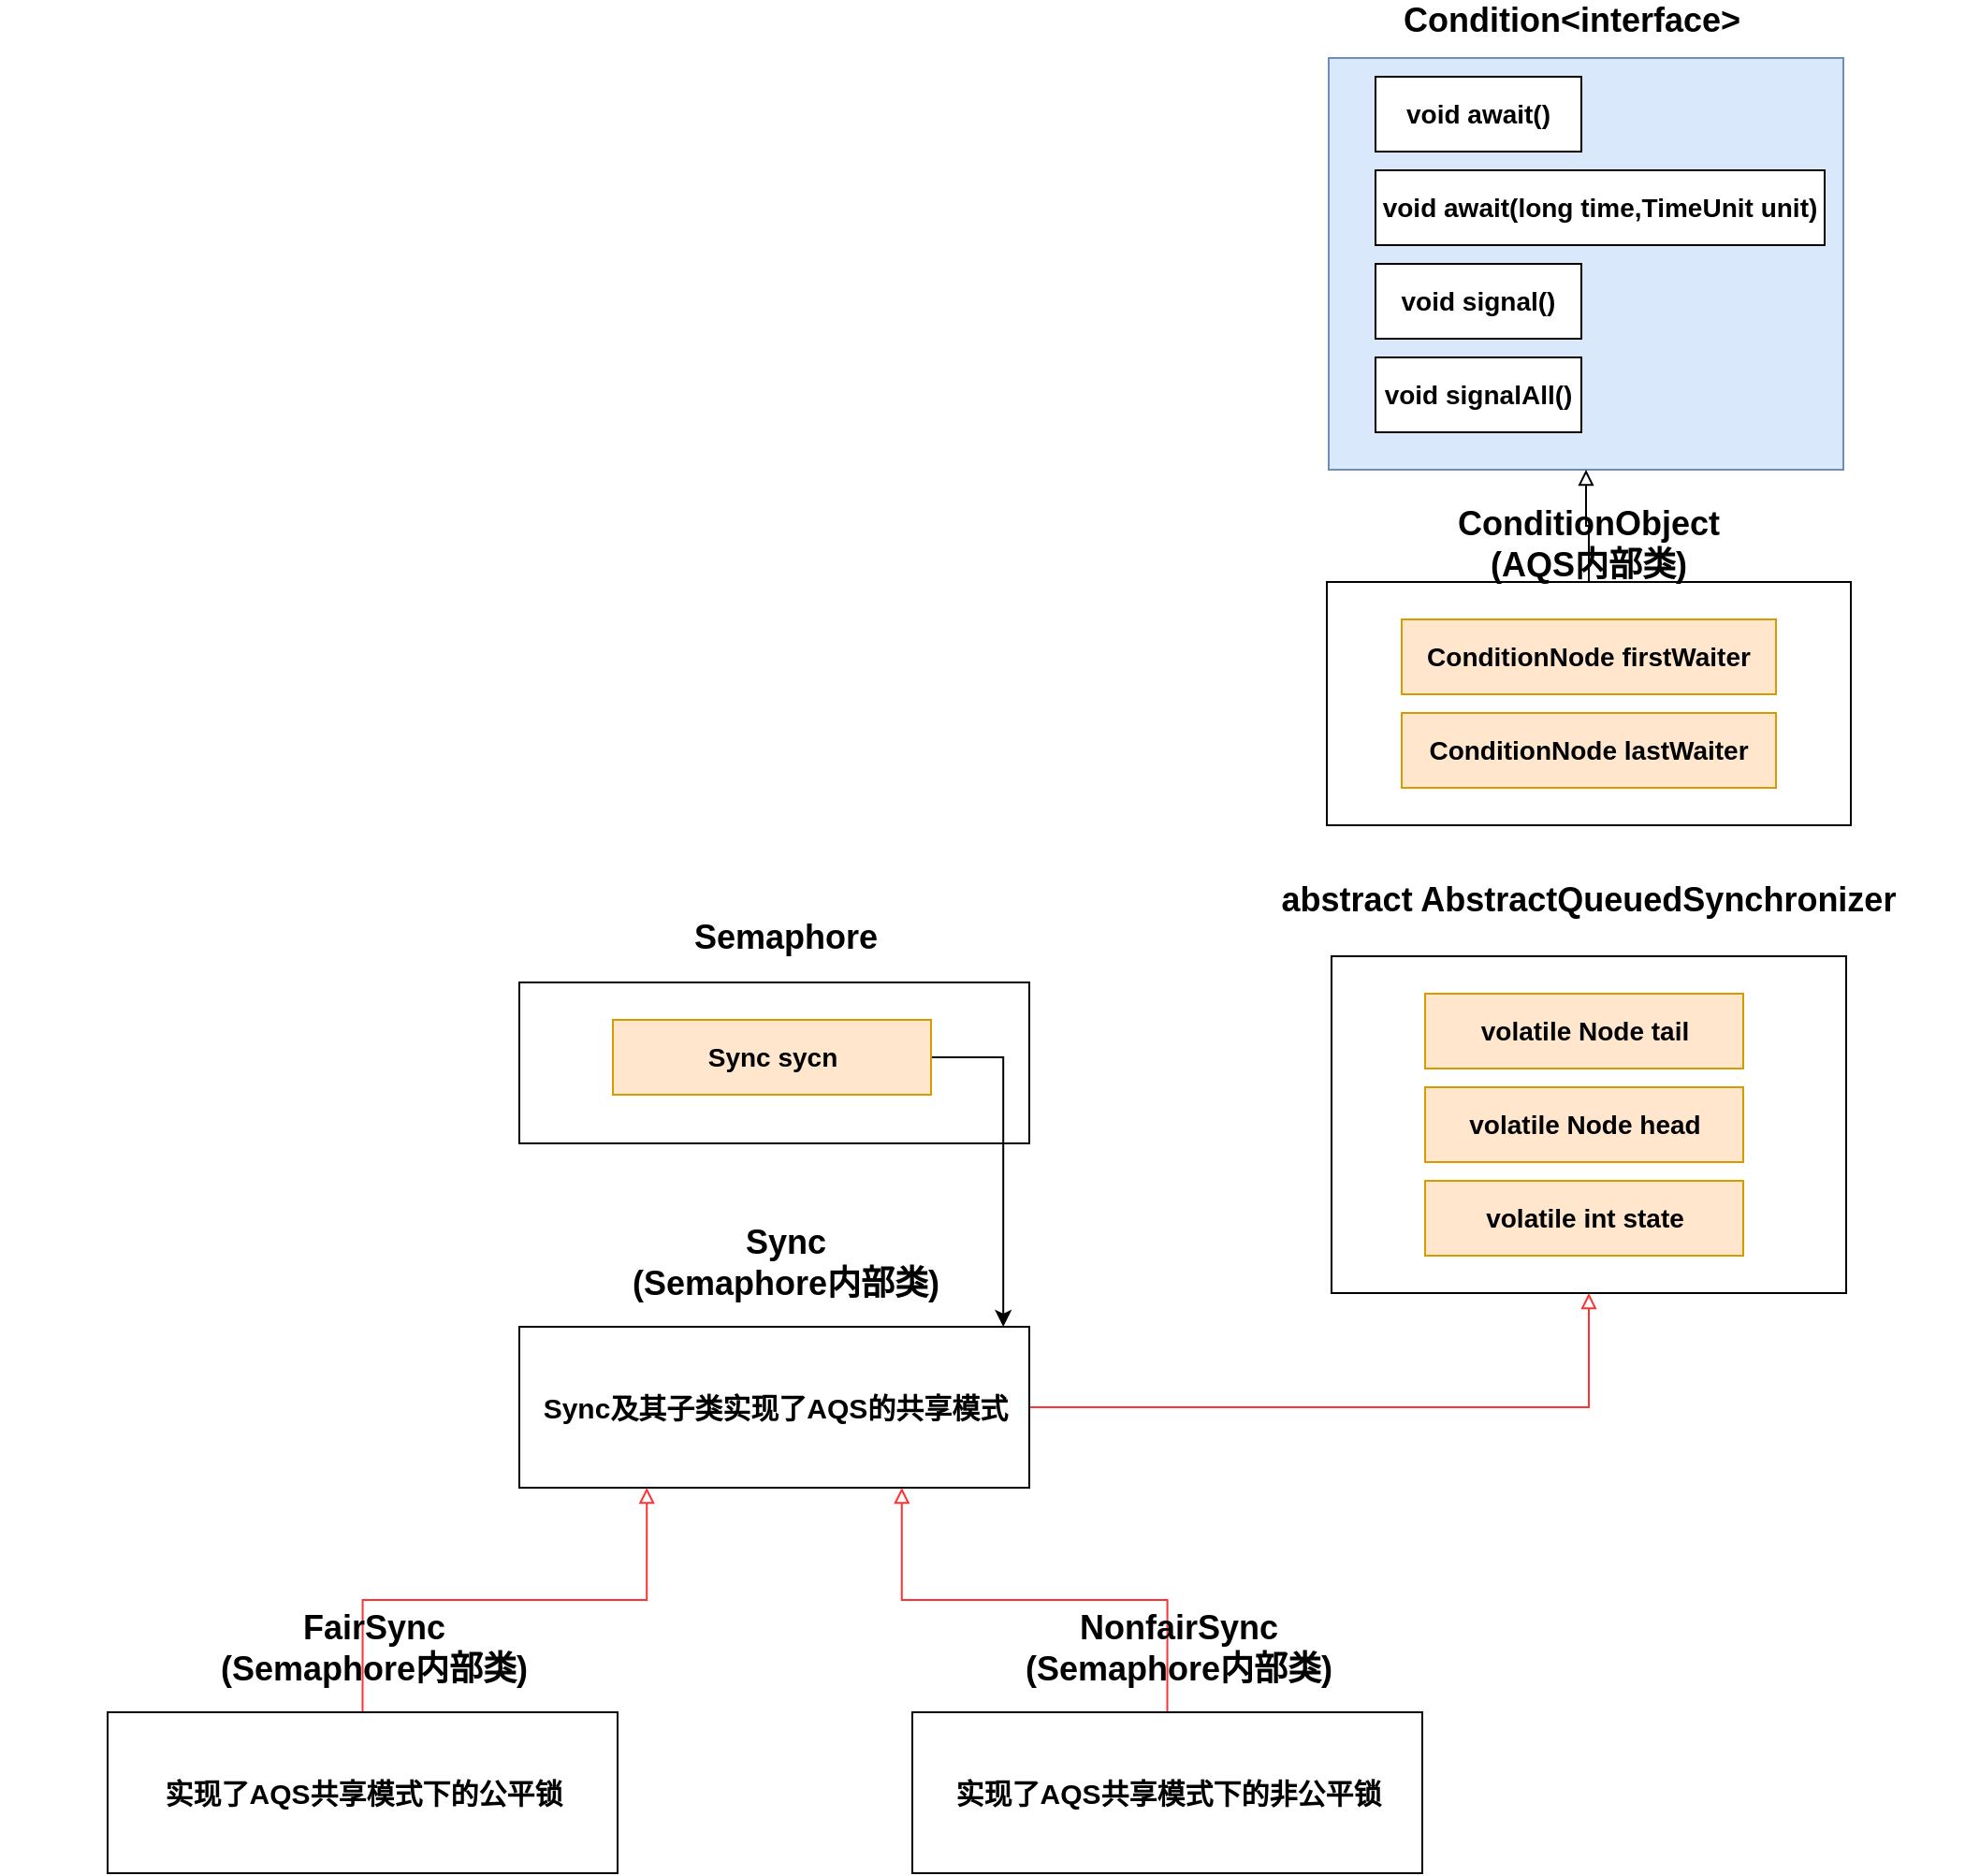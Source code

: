 <mxfile version="15.2.7" type="device"><diagram id="DnqsT7tfu0l6K7Hs0Ibr" name="第 1 页"><mxGraphModel dx="2290" dy="846" grid="1" gridSize="10" guides="1" tooltips="1" connect="1" arrows="1" fold="1" page="1" pageScale="1" pageWidth="827" pageHeight="1169" math="0" shadow="0"><root><mxCell id="0"/><mxCell id="1" parent="0"/><mxCell id="j5-bwXfvJ0_B7ZF4bXqg-8" value="" style="rounded=0;whiteSpace=wrap;html=1;fillColor=#dae8fc;strokeColor=#6c8ebf;" vertex="1" parent="1"><mxGeometry x="460" y="50" width="275" height="220" as="geometry"/></mxCell><mxCell id="j5-bwXfvJ0_B7ZF4bXqg-9" value="&lt;b&gt;&lt;font style=&quot;font-size: 14px&quot;&gt;void await()&lt;/font&gt;&lt;/b&gt;" style="rounded=0;whiteSpace=wrap;html=1;" vertex="1" parent="1"><mxGeometry x="485" y="60" width="110" height="40" as="geometry"/></mxCell><mxCell id="j5-bwXfvJ0_B7ZF4bXqg-10" value="&lt;b&gt;&lt;font style=&quot;font-size: 14px&quot;&gt;void await(long time,TimeUnit unit)&lt;/font&gt;&lt;/b&gt;" style="rounded=0;whiteSpace=wrap;html=1;" vertex="1" parent="1"><mxGeometry x="485" y="110" width="240" height="40" as="geometry"/></mxCell><mxCell id="j5-bwXfvJ0_B7ZF4bXqg-11" value="&lt;b&gt;&lt;font style=&quot;font-size: 14px&quot;&gt;void signal()&lt;/font&gt;&lt;/b&gt;" style="rounded=0;whiteSpace=wrap;html=1;" vertex="1" parent="1"><mxGeometry x="485" y="160" width="110" height="40" as="geometry"/></mxCell><mxCell id="j5-bwXfvJ0_B7ZF4bXqg-12" value="&lt;b&gt;&lt;font style=&quot;font-size: 14px&quot;&gt;void signalAll()&lt;/font&gt;&lt;/b&gt;" style="rounded=0;whiteSpace=wrap;html=1;" vertex="1" parent="1"><mxGeometry x="485" y="210" width="110" height="40" as="geometry"/></mxCell><mxCell id="j5-bwXfvJ0_B7ZF4bXqg-13" value="&lt;b&gt;&lt;font style=&quot;font-size: 18px&quot;&gt;Condition&amp;lt;interface&amp;gt;&lt;/font&gt;&lt;/b&gt;" style="text;html=1;strokeColor=none;fillColor=none;align=center;verticalAlign=middle;whiteSpace=wrap;rounded=0;" vertex="1" parent="1"><mxGeometry x="570" y="20" width="40" height="20" as="geometry"/></mxCell><mxCell id="j5-bwXfvJ0_B7ZF4bXqg-15" value="" style="rounded=0;whiteSpace=wrap;html=1;" vertex="1" parent="1"><mxGeometry x="461.5" y="530" width="275" height="180" as="geometry"/></mxCell><mxCell id="j5-bwXfvJ0_B7ZF4bXqg-16" value="&lt;b&gt;&lt;font style=&quot;font-size: 18px&quot;&gt;abstract AbstractQueuedSynchronizer&lt;/font&gt;&lt;/b&gt;" style="text;html=1;strokeColor=none;fillColor=none;align=center;verticalAlign=middle;whiteSpace=wrap;rounded=0;" vertex="1" parent="1"><mxGeometry x="399" y="490" width="400" height="20" as="geometry"/></mxCell><mxCell id="j5-bwXfvJ0_B7ZF4bXqg-17" value="&lt;b&gt;&lt;font style=&quot;font-size: 14px&quot;&gt;volatile Node tail&lt;/font&gt;&lt;/b&gt;" style="rounded=0;whiteSpace=wrap;html=1;fillColor=#ffe6cc;strokeColor=#d79b00;" vertex="1" parent="1"><mxGeometry x="511.5" y="550" width="170" height="40" as="geometry"/></mxCell><mxCell id="j5-bwXfvJ0_B7ZF4bXqg-18" value="&lt;b&gt;&lt;font style=&quot;font-size: 14px&quot;&gt;volatile int state&lt;/font&gt;&lt;/b&gt;" style="rounded=0;whiteSpace=wrap;html=1;fillColor=#ffe6cc;strokeColor=#d79b00;" vertex="1" parent="1"><mxGeometry x="511.5" y="650" width="170" height="40" as="geometry"/></mxCell><mxCell id="j5-bwXfvJ0_B7ZF4bXqg-19" value="&lt;b&gt;&lt;font style=&quot;font-size: 14px&quot;&gt;volatile Node head&lt;/font&gt;&lt;/b&gt;" style="rounded=0;whiteSpace=wrap;html=1;fillColor=#ffe6cc;strokeColor=#d79b00;" vertex="1" parent="1"><mxGeometry x="511.5" y="600" width="170" height="40" as="geometry"/></mxCell><mxCell id="j5-bwXfvJ0_B7ZF4bXqg-20" style="edgeStyle=orthogonalEdgeStyle;rounded=0;orthogonalLoop=1;jettySize=auto;html=1;exitX=0.5;exitY=0;exitDx=0;exitDy=0;entryX=0.5;entryY=1;entryDx=0;entryDy=0;endArrow=block;endFill=0;" edge="1" parent="1" source="j5-bwXfvJ0_B7ZF4bXqg-21" target="j5-bwXfvJ0_B7ZF4bXqg-8"><mxGeometry relative="1" as="geometry"/></mxCell><mxCell id="j5-bwXfvJ0_B7ZF4bXqg-21" value="" style="rounded=0;whiteSpace=wrap;html=1;" vertex="1" parent="1"><mxGeometry x="459" y="330" width="280" height="130" as="geometry"/></mxCell><mxCell id="j5-bwXfvJ0_B7ZF4bXqg-22" value="&lt;b&gt;&lt;font style=&quot;font-size: 18px&quot;&gt;ConditionObject&lt;br&gt;(AQS内部类)&lt;br&gt;&lt;/font&gt;&lt;/b&gt;" style="text;html=1;strokeColor=none;fillColor=none;align=center;verticalAlign=middle;whiteSpace=wrap;rounded=0;" vertex="1" parent="1"><mxGeometry x="519" y="300" width="160" height="20" as="geometry"/></mxCell><mxCell id="j5-bwXfvJ0_B7ZF4bXqg-23" value="&lt;b&gt;&lt;font style=&quot;font-size: 14px&quot;&gt;ConditionNode firstWaiter&lt;/font&gt;&lt;/b&gt;" style="rounded=0;whiteSpace=wrap;html=1;fillColor=#ffe6cc;strokeColor=#d79b00;" vertex="1" parent="1"><mxGeometry x="499" y="350" width="200" height="40" as="geometry"/></mxCell><mxCell id="j5-bwXfvJ0_B7ZF4bXqg-24" value="&lt;b&gt;&lt;font style=&quot;font-size: 14px&quot;&gt;ConditionNode lastWaiter&lt;/font&gt;&lt;/b&gt;" style="rounded=0;whiteSpace=wrap;html=1;fillColor=#ffe6cc;strokeColor=#d79b00;" vertex="1" parent="1"><mxGeometry x="499" y="400" width="200" height="40" as="geometry"/></mxCell><mxCell id="j5-bwXfvJ0_B7ZF4bXqg-26" value="" style="rounded=0;whiteSpace=wrap;html=1;" vertex="1" parent="1"><mxGeometry x="27.5" y="544" width="272.5" height="86" as="geometry"/></mxCell><mxCell id="j5-bwXfvJ0_B7ZF4bXqg-27" style="edgeStyle=orthogonalEdgeStyle;rounded=0;orthogonalLoop=1;jettySize=auto;html=1;exitX=1;exitY=0.5;exitDx=0;exitDy=0;entryX=0.949;entryY=0;entryDx=0;entryDy=0;entryPerimeter=0;endArrow=classic;endFill=1;strokeColor=#000000;" edge="1" parent="1" source="j5-bwXfvJ0_B7ZF4bXqg-28" target="j5-bwXfvJ0_B7ZF4bXqg-31"><mxGeometry relative="1" as="geometry"/></mxCell><mxCell id="j5-bwXfvJ0_B7ZF4bXqg-28" value="&lt;b&gt;&lt;font style=&quot;font-size: 14px&quot;&gt;Sync sycn&lt;/font&gt;&lt;/b&gt;" style="rounded=0;whiteSpace=wrap;html=1;fillColor=#ffe6cc;strokeColor=#d79b00;" vertex="1" parent="1"><mxGeometry x="77.5" y="564" width="170" height="40" as="geometry"/></mxCell><mxCell id="j5-bwXfvJ0_B7ZF4bXqg-29" value="&lt;b&gt;&lt;font style=&quot;font-size: 18px&quot;&gt;Semaphore&lt;/font&gt;&lt;/b&gt;" style="text;html=1;strokeColor=none;fillColor=none;align=center;verticalAlign=middle;whiteSpace=wrap;rounded=0;" vertex="1" parent="1"><mxGeometry x="-30" y="510" width="400" height="20" as="geometry"/></mxCell><mxCell id="j5-bwXfvJ0_B7ZF4bXqg-30" style="edgeStyle=orthogonalEdgeStyle;rounded=0;orthogonalLoop=1;jettySize=auto;html=1;exitX=1;exitY=0.5;exitDx=0;exitDy=0;entryX=0.5;entryY=1;entryDx=0;entryDy=0;endArrow=block;endFill=0;strokeColor=#FF3333;" edge="1" parent="1" source="j5-bwXfvJ0_B7ZF4bXqg-31" target="j5-bwXfvJ0_B7ZF4bXqg-15"><mxGeometry relative="1" as="geometry"/></mxCell><mxCell id="j5-bwXfvJ0_B7ZF4bXqg-31" value="&lt;b&gt;&lt;font style=&quot;font-size: 15px&quot;&gt;Sync及其子类实现了AQS的共享模式&lt;/font&gt;&lt;/b&gt;" style="rounded=0;whiteSpace=wrap;html=1;" vertex="1" parent="1"><mxGeometry x="27.5" y="728" width="272.5" height="86" as="geometry"/></mxCell><mxCell id="j5-bwXfvJ0_B7ZF4bXqg-32" value="&lt;b&gt;&lt;font style=&quot;font-size: 18px&quot;&gt;Sync&lt;br&gt;(&lt;/font&gt;&lt;/b&gt;&lt;b&gt;&lt;font style=&quot;font-size: 18px&quot;&gt;Semaphore&lt;/font&gt;&lt;/b&gt;&lt;b&gt;&lt;font style=&quot;font-size: 18px&quot;&gt;内部类)&lt;/font&gt;&lt;/b&gt;" style="text;html=1;strokeColor=none;fillColor=none;align=center;verticalAlign=middle;whiteSpace=wrap;rounded=0;" vertex="1" parent="1"><mxGeometry x="-30" y="684" width="400" height="20" as="geometry"/></mxCell><mxCell id="j5-bwXfvJ0_B7ZF4bXqg-33" style="edgeStyle=orthogonalEdgeStyle;rounded=0;orthogonalLoop=1;jettySize=auto;html=1;exitX=0.5;exitY=0;exitDx=0;exitDy=0;entryX=0.25;entryY=1;entryDx=0;entryDy=0;endArrow=block;endFill=0;strokeColor=#FF3333;" edge="1" parent="1" source="j5-bwXfvJ0_B7ZF4bXqg-34" target="j5-bwXfvJ0_B7ZF4bXqg-31"><mxGeometry relative="1" as="geometry"/></mxCell><mxCell id="j5-bwXfvJ0_B7ZF4bXqg-34" value="&lt;span style=&quot;font-size: 15px&quot;&gt;&lt;b&gt;实现了AQS共享模式下的公平锁&lt;/b&gt;&lt;/span&gt;" style="rounded=0;whiteSpace=wrap;html=1;" vertex="1" parent="1"><mxGeometry x="-192.5" y="934" width="272.5" height="86" as="geometry"/></mxCell><mxCell id="j5-bwXfvJ0_B7ZF4bXqg-35" value="&lt;b&gt;&lt;font style=&quot;font-size: 18px&quot;&gt;FairSync&lt;br&gt;(&lt;/font&gt;&lt;/b&gt;&lt;b&gt;&lt;font style=&quot;font-size: 18px&quot;&gt;Semaphore&lt;/font&gt;&lt;/b&gt;&lt;b&gt;&lt;font style=&quot;font-size: 18px&quot;&gt;内部类)&lt;/font&gt;&lt;/b&gt;" style="text;html=1;strokeColor=none;fillColor=none;align=center;verticalAlign=middle;whiteSpace=wrap;rounded=0;" vertex="1" parent="1"><mxGeometry x="-250" y="890" width="400" height="20" as="geometry"/></mxCell><mxCell id="j5-bwXfvJ0_B7ZF4bXqg-36" style="edgeStyle=orthogonalEdgeStyle;rounded=0;orthogonalLoop=1;jettySize=auto;html=1;exitX=0.5;exitY=0;exitDx=0;exitDy=0;entryX=0.75;entryY=1;entryDx=0;entryDy=0;endArrow=block;endFill=0;strokeColor=#FF3333;" edge="1" parent="1" source="j5-bwXfvJ0_B7ZF4bXqg-37" target="j5-bwXfvJ0_B7ZF4bXqg-31"><mxGeometry relative="1" as="geometry"/></mxCell><mxCell id="j5-bwXfvJ0_B7ZF4bXqg-37" value="&lt;span style=&quot;font-size: 15px&quot;&gt;&lt;b&gt;实现了AQS共享模式下的非公平锁&lt;/b&gt;&lt;/span&gt;" style="rounded=0;whiteSpace=wrap;html=1;" vertex="1" parent="1"><mxGeometry x="237.5" y="934" width="272.5" height="86" as="geometry"/></mxCell><mxCell id="j5-bwXfvJ0_B7ZF4bXqg-38" value="&lt;b&gt;&lt;font style=&quot;font-size: 18px&quot;&gt;NonfairSync&lt;br&gt;(&lt;/font&gt;&lt;/b&gt;&lt;b&gt;&lt;font style=&quot;font-size: 18px&quot;&gt;Semaphore&lt;/font&gt;&lt;/b&gt;&lt;b&gt;&lt;font style=&quot;font-size: 18px&quot;&gt;内部类)&lt;/font&gt;&lt;/b&gt;" style="text;html=1;strokeColor=none;fillColor=none;align=center;verticalAlign=middle;whiteSpace=wrap;rounded=0;" vertex="1" parent="1"><mxGeometry x="180" y="890" width="400" height="20" as="geometry"/></mxCell></root></mxGraphModel></diagram></mxfile>